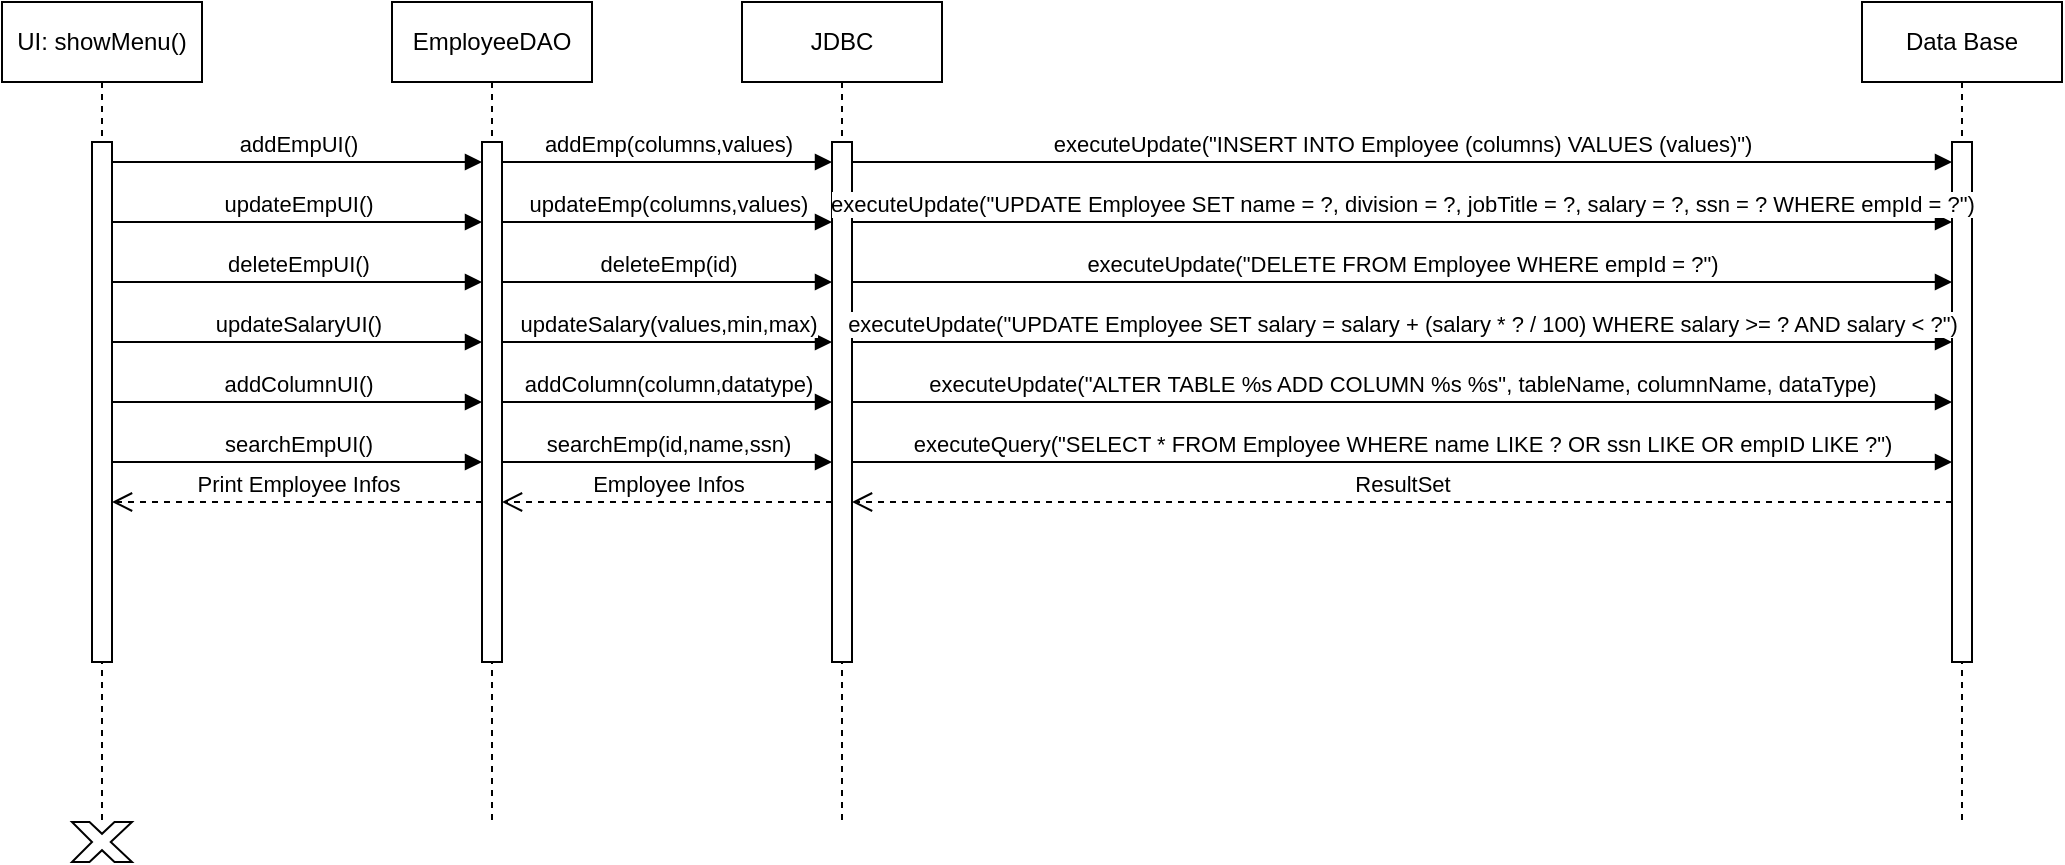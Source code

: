 <mxfile version="24.7.1" type="github">
  <diagram name="Page-1" id="2YBvvXClWsGukQMizWep">
    <mxGraphModel dx="830" dy="445" grid="1" gridSize="10" guides="1" tooltips="1" connect="1" arrows="1" fold="1" page="1" pageScale="1" pageWidth="850" pageHeight="1100" math="0" shadow="0">
      <root>
        <mxCell id="0" />
        <mxCell id="1" parent="0" />
        <mxCell id="aM9ryv3xv72pqoxQDRHE-1" value="UI: showMenu()" style="shape=umlLifeline;perimeter=lifelinePerimeter;whiteSpace=wrap;html=1;container=0;dropTarget=0;collapsible=0;recursiveResize=0;outlineConnect=0;portConstraint=eastwest;newEdgeStyle={&quot;edgeStyle&quot;:&quot;elbowEdgeStyle&quot;,&quot;elbow&quot;:&quot;vertical&quot;,&quot;curved&quot;:0,&quot;rounded&quot;:0};" parent="1" vertex="1">
          <mxGeometry x="10" y="30" width="100" height="410" as="geometry" />
        </mxCell>
        <mxCell id="aM9ryv3xv72pqoxQDRHE-2" value="" style="html=1;points=[];perimeter=orthogonalPerimeter;outlineConnect=0;targetShapes=umlLifeline;portConstraint=eastwest;newEdgeStyle={&quot;edgeStyle&quot;:&quot;elbowEdgeStyle&quot;,&quot;elbow&quot;:&quot;vertical&quot;,&quot;curved&quot;:0,&quot;rounded&quot;:0};" parent="aM9ryv3xv72pqoxQDRHE-1" vertex="1">
          <mxGeometry x="45" y="70" width="10" height="260" as="geometry" />
        </mxCell>
        <mxCell id="aM9ryv3xv72pqoxQDRHE-8" value="Employee Infos" style="html=1;verticalAlign=bottom;endArrow=open;dashed=1;endSize=8;edgeStyle=elbowEdgeStyle;elbow=vertical;curved=0;rounded=0;" parent="1" edge="1">
          <mxGeometry x="0.001" relative="1" as="geometry">
            <mxPoint x="260" y="280" as="targetPoint" />
            <Array as="points">
              <mxPoint x="335" y="280" />
            </Array>
            <mxPoint x="425" y="280" as="sourcePoint" />
            <mxPoint as="offset" />
          </mxGeometry>
        </mxCell>
        <mxCell id="9l75EntxXl0DtqPnIjqQ-10" value="addEmpUI()" style="html=1;verticalAlign=bottom;endArrow=block;edgeStyle=elbowEdgeStyle;elbow=vertical;curved=0;rounded=0;" parent="1" source="aM9ryv3xv72pqoxQDRHE-2" target="9l75EntxXl0DtqPnIjqQ-12" edge="1">
          <mxGeometry relative="1" as="geometry">
            <mxPoint x="70" y="110" as="sourcePoint" />
            <Array as="points">
              <mxPoint x="150" y="110" />
            </Array>
            <mxPoint x="195" y="110" as="targetPoint" />
          </mxGeometry>
        </mxCell>
        <mxCell id="9l75EntxXl0DtqPnIjqQ-11" value="EmployeeDAO" style="shape=umlLifeline;perimeter=lifelinePerimeter;whiteSpace=wrap;html=1;container=0;dropTarget=0;collapsible=0;recursiveResize=0;outlineConnect=0;portConstraint=eastwest;newEdgeStyle={&quot;edgeStyle&quot;:&quot;elbowEdgeStyle&quot;,&quot;elbow&quot;:&quot;vertical&quot;,&quot;curved&quot;:0,&quot;rounded&quot;:0};" parent="1" vertex="1">
          <mxGeometry x="205" y="30" width="100" height="410" as="geometry" />
        </mxCell>
        <mxCell id="9l75EntxXl0DtqPnIjqQ-12" value="" style="html=1;points=[];perimeter=orthogonalPerimeter;outlineConnect=0;targetShapes=umlLifeline;portConstraint=eastwest;newEdgeStyle={&quot;edgeStyle&quot;:&quot;elbowEdgeStyle&quot;,&quot;elbow&quot;:&quot;vertical&quot;,&quot;curved&quot;:0,&quot;rounded&quot;:0};" parent="9l75EntxXl0DtqPnIjqQ-11" vertex="1">
          <mxGeometry x="45" y="70" width="10" height="260" as="geometry" />
        </mxCell>
        <mxCell id="9l75EntxXl0DtqPnIjqQ-13" value="updateEmpUI()" style="html=1;verticalAlign=bottom;endArrow=block;edgeStyle=elbowEdgeStyle;elbow=vertical;curved=0;rounded=0;" parent="1" edge="1">
          <mxGeometry relative="1" as="geometry">
            <mxPoint x="65" y="140" as="sourcePoint" />
            <Array as="points">
              <mxPoint x="155" y="140" />
            </Array>
            <mxPoint x="250" y="140" as="targetPoint" />
          </mxGeometry>
        </mxCell>
        <mxCell id="9l75EntxXl0DtqPnIjqQ-14" value="deleteEmpUI()" style="html=1;verticalAlign=bottom;endArrow=block;edgeStyle=elbowEdgeStyle;elbow=vertical;curved=0;rounded=0;" parent="1" edge="1">
          <mxGeometry relative="1" as="geometry">
            <mxPoint x="65" y="170" as="sourcePoint" />
            <Array as="points">
              <mxPoint x="160" y="170" />
            </Array>
            <mxPoint x="250" y="170" as="targetPoint" />
            <mxPoint as="offset" />
          </mxGeometry>
        </mxCell>
        <mxCell id="9l75EntxXl0DtqPnIjqQ-15" value="searchEmpUI()" style="html=1;verticalAlign=bottom;endArrow=block;edgeStyle=elbowEdgeStyle;elbow=vertical;curved=0;rounded=0;" parent="1" edge="1">
          <mxGeometry relative="1" as="geometry">
            <mxPoint x="65" y="260" as="sourcePoint" />
            <Array as="points">
              <mxPoint x="165" y="260" />
            </Array>
            <mxPoint x="250" y="260" as="targetPoint" />
            <mxPoint as="offset" />
          </mxGeometry>
        </mxCell>
        <mxCell id="9l75EntxXl0DtqPnIjqQ-17" value="updateSalaryUI()" style="html=1;verticalAlign=bottom;endArrow=block;edgeStyle=elbowEdgeStyle;elbow=vertical;curved=0;rounded=0;" parent="1" edge="1">
          <mxGeometry relative="1" as="geometry">
            <mxPoint x="65" y="200" as="sourcePoint" />
            <Array as="points">
              <mxPoint x="175" y="200" />
            </Array>
            <mxPoint x="250" y="200" as="targetPoint" />
            <mxPoint as="offset" />
          </mxGeometry>
        </mxCell>
        <mxCell id="9l75EntxXl0DtqPnIjqQ-18" value="addColumnUI()" style="html=1;verticalAlign=bottom;endArrow=block;edgeStyle=elbowEdgeStyle;elbow=vertical;curved=0;rounded=0;" parent="1" edge="1">
          <mxGeometry relative="1" as="geometry">
            <mxPoint x="65" y="230" as="sourcePoint" />
            <Array as="points">
              <mxPoint x="185" y="230" />
            </Array>
            <mxPoint x="250" y="230" as="targetPoint" />
            <mxPoint as="offset" />
          </mxGeometry>
        </mxCell>
        <mxCell id="9l75EntxXl0DtqPnIjqQ-24" value="addEmp(columns,values)" style="html=1;verticalAlign=bottom;endArrow=block;edgeStyle=elbowEdgeStyle;elbow=vertical;curved=0;rounded=0;" parent="1" source="9l75EntxXl0DtqPnIjqQ-12" target="9l75EntxXl0DtqPnIjqQ-34" edge="1">
          <mxGeometry relative="1" as="geometry">
            <mxPoint x="210" y="110" as="sourcePoint" />
            <Array as="points">
              <mxPoint x="295" y="110" />
            </Array>
            <mxPoint x="340" y="110" as="targetPoint" />
          </mxGeometry>
        </mxCell>
        <mxCell id="9l75EntxXl0DtqPnIjqQ-25" value="updateEmp(columns,values)" style="html=1;verticalAlign=bottom;endArrow=block;edgeStyle=elbowEdgeStyle;elbow=vertical;curved=0;rounded=0;" parent="1" edge="1">
          <mxGeometry relative="1" as="geometry">
            <mxPoint x="260" y="140" as="sourcePoint" />
            <Array as="points">
              <mxPoint x="300" y="140" />
            </Array>
            <mxPoint x="425" y="140" as="targetPoint" />
          </mxGeometry>
        </mxCell>
        <mxCell id="9l75EntxXl0DtqPnIjqQ-26" value="deleteEmp(id)" style="html=1;verticalAlign=bottom;endArrow=block;edgeStyle=elbowEdgeStyle;elbow=vertical;curved=0;rounded=0;" parent="1" edge="1">
          <mxGeometry relative="1" as="geometry">
            <mxPoint x="260" y="170" as="sourcePoint" />
            <Array as="points">
              <mxPoint x="305" y="170" />
            </Array>
            <mxPoint x="425" y="170" as="targetPoint" />
            <mxPoint as="offset" />
          </mxGeometry>
        </mxCell>
        <mxCell id="9l75EntxXl0DtqPnIjqQ-27" value="searchEmp(id,name,ssn)" style="html=1;verticalAlign=bottom;endArrow=block;edgeStyle=elbowEdgeStyle;elbow=vertical;curved=0;rounded=0;" parent="1" edge="1">
          <mxGeometry relative="1" as="geometry">
            <mxPoint x="260" y="260" as="sourcePoint" />
            <Array as="points">
              <mxPoint x="310" y="260" />
            </Array>
            <mxPoint x="425" y="260" as="targetPoint" />
            <mxPoint as="offset" />
          </mxGeometry>
        </mxCell>
        <mxCell id="9l75EntxXl0DtqPnIjqQ-28" value="updateSalary(values,min,max)" style="html=1;verticalAlign=bottom;endArrow=block;edgeStyle=elbowEdgeStyle;elbow=vertical;curved=0;rounded=0;" parent="1" edge="1">
          <mxGeometry relative="1" as="geometry">
            <mxPoint x="260" y="200" as="sourcePoint" />
            <Array as="points">
              <mxPoint x="320" y="200" />
            </Array>
            <mxPoint x="425" y="200" as="targetPoint" />
            <mxPoint as="offset" />
          </mxGeometry>
        </mxCell>
        <mxCell id="9l75EntxXl0DtqPnIjqQ-29" value="addColumn(column,datatype)" style="html=1;verticalAlign=bottom;endArrow=block;edgeStyle=elbowEdgeStyle;elbow=vertical;curved=0;rounded=0;" parent="1" edge="1">
          <mxGeometry relative="1" as="geometry">
            <mxPoint x="260" y="230" as="sourcePoint" />
            <Array as="points">
              <mxPoint x="330" y="230" />
            </Array>
            <mxPoint x="425" y="230" as="targetPoint" />
            <mxPoint as="offset" />
          </mxGeometry>
        </mxCell>
        <mxCell id="9l75EntxXl0DtqPnIjqQ-33" value="JDBC" style="shape=umlLifeline;perimeter=lifelinePerimeter;whiteSpace=wrap;html=1;container=0;dropTarget=0;collapsible=0;recursiveResize=0;outlineConnect=0;portConstraint=eastwest;newEdgeStyle={&quot;edgeStyle&quot;:&quot;elbowEdgeStyle&quot;,&quot;elbow&quot;:&quot;vertical&quot;,&quot;curved&quot;:0,&quot;rounded&quot;:0};" parent="1" vertex="1">
          <mxGeometry x="380" y="30" width="100" height="410" as="geometry" />
        </mxCell>
        <mxCell id="9l75EntxXl0DtqPnIjqQ-34" value="" style="html=1;points=[];perimeter=orthogonalPerimeter;outlineConnect=0;targetShapes=umlLifeline;portConstraint=eastwest;newEdgeStyle={&quot;edgeStyle&quot;:&quot;elbowEdgeStyle&quot;,&quot;elbow&quot;:&quot;vertical&quot;,&quot;curved&quot;:0,&quot;rounded&quot;:0};" parent="9l75EntxXl0DtqPnIjqQ-33" vertex="1">
          <mxGeometry x="45" y="70" width="10" height="260" as="geometry" />
        </mxCell>
        <mxCell id="9l75EntxXl0DtqPnIjqQ-35" value="Print Employee Infos" style="html=1;verticalAlign=bottom;endArrow=open;dashed=1;endSize=8;edgeStyle=elbowEdgeStyle;elbow=vertical;curved=0;rounded=0;" parent="1" edge="1">
          <mxGeometry x="0.001" relative="1" as="geometry">
            <mxPoint x="65" y="280" as="targetPoint" />
            <Array as="points">
              <mxPoint x="145" y="280" />
            </Array>
            <mxPoint x="250" y="280" as="sourcePoint" />
            <mxPoint as="offset" />
          </mxGeometry>
        </mxCell>
        <mxCell id="9l75EntxXl0DtqPnIjqQ-36" value="Data Base" style="shape=umlLifeline;perimeter=lifelinePerimeter;whiteSpace=wrap;html=1;container=0;dropTarget=0;collapsible=0;recursiveResize=0;outlineConnect=0;portConstraint=eastwest;newEdgeStyle={&quot;edgeStyle&quot;:&quot;elbowEdgeStyle&quot;,&quot;elbow&quot;:&quot;vertical&quot;,&quot;curved&quot;:0,&quot;rounded&quot;:0};size=40;" parent="1" vertex="1">
          <mxGeometry x="940" y="30" width="100" height="410" as="geometry" />
        </mxCell>
        <mxCell id="9l75EntxXl0DtqPnIjqQ-37" value="" style="html=1;points=[];perimeter=orthogonalPerimeter;outlineConnect=0;targetShapes=umlLifeline;portConstraint=eastwest;newEdgeStyle={&quot;edgeStyle&quot;:&quot;elbowEdgeStyle&quot;,&quot;elbow&quot;:&quot;vertical&quot;,&quot;curved&quot;:0,&quot;rounded&quot;:0};" parent="9l75EntxXl0DtqPnIjqQ-36" vertex="1">
          <mxGeometry x="45" y="70" width="10" height="260" as="geometry" />
        </mxCell>
        <mxCell id="9l75EntxXl0DtqPnIjqQ-38" value="executeQuery(&quot;SELECT * FROM Employee WHERE name LIKE ? OR ssn LIKE OR empID LIKE ?&quot;)" style="html=1;verticalAlign=bottom;endArrow=block;edgeStyle=elbowEdgeStyle;elbow=vertical;curved=0;rounded=0;" parent="1" target="9l75EntxXl0DtqPnIjqQ-37" edge="1">
          <mxGeometry relative="1" as="geometry">
            <mxPoint x="435" y="260" as="sourcePoint" />
            <Array as="points">
              <mxPoint x="475" y="260" />
            </Array>
            <mxPoint x="965" y="260" as="targetPoint" />
          </mxGeometry>
        </mxCell>
        <mxCell id="9l75EntxXl0DtqPnIjqQ-39" value="ResultSet" style="html=1;verticalAlign=bottom;endArrow=open;dashed=1;endSize=8;edgeStyle=elbowEdgeStyle;elbow=vertical;curved=0;rounded=0;" parent="1" source="9l75EntxXl0DtqPnIjqQ-37" edge="1">
          <mxGeometry x="0.001" relative="1" as="geometry">
            <mxPoint x="435" y="280" as="targetPoint" />
            <Array as="points">
              <mxPoint x="525" y="280" />
            </Array>
            <mxPoint x="965" y="280" as="sourcePoint" />
            <mxPoint as="offset" />
          </mxGeometry>
        </mxCell>
        <mxCell id="PRb0J0y05ek1-gk4vMGP-1" value="executeUpdate(&quot;INSERT INTO Employee (columns) VALUES (values)&quot;)" style="html=1;verticalAlign=bottom;endArrow=block;edgeStyle=elbowEdgeStyle;elbow=vertical;curved=0;rounded=0;" parent="1" source="9l75EntxXl0DtqPnIjqQ-34" target="9l75EntxXl0DtqPnIjqQ-37" edge="1">
          <mxGeometry relative="1" as="geometry">
            <mxPoint x="440" y="110" as="sourcePoint" />
            <Array as="points">
              <mxPoint x="480" y="110" />
            </Array>
            <mxPoint x="960" y="110" as="targetPoint" />
          </mxGeometry>
        </mxCell>
        <mxCell id="PRb0J0y05ek1-gk4vMGP-2" value="executeUpdate(&quot;UPDATE Employee SET name = ?, division = ?, jobTitle = ?, salary = ?, ssn = ? WHERE empId = ?&quot;)" style="html=1;verticalAlign=bottom;endArrow=block;edgeStyle=elbowEdgeStyle;elbow=vertical;curved=0;rounded=0;" parent="1" target="9l75EntxXl0DtqPnIjqQ-37" edge="1">
          <mxGeometry relative="1" as="geometry">
            <mxPoint x="435" y="140" as="sourcePoint" />
            <Array as="points">
              <mxPoint x="485" y="140" />
            </Array>
            <mxPoint x="965" y="140" as="targetPoint" />
          </mxGeometry>
        </mxCell>
        <mxCell id="PRb0J0y05ek1-gk4vMGP-3" value="executeUpdate(&quot;DELETE FROM Employee WHERE empId = ?&quot;)" style="html=1;verticalAlign=bottom;endArrow=block;edgeStyle=elbowEdgeStyle;elbow=vertical;curved=0;rounded=0;" parent="1" target="9l75EntxXl0DtqPnIjqQ-37" edge="1">
          <mxGeometry relative="1" as="geometry">
            <mxPoint x="435" y="170" as="sourcePoint" />
            <Array as="points">
              <mxPoint x="490" y="170" />
            </Array>
            <mxPoint x="965" y="170" as="targetPoint" />
          </mxGeometry>
        </mxCell>
        <mxCell id="PRb0J0y05ek1-gk4vMGP-4" value="executeUpdate(&quot;UPDATE Employee SET salary = salary + (salary * ? / 100) WHERE salary &amp;gt;= ? AND salary &amp;lt; ?&quot;)" style="html=1;verticalAlign=bottom;endArrow=block;edgeStyle=elbowEdgeStyle;elbow=vertical;curved=0;rounded=0;" parent="1" target="9l75EntxXl0DtqPnIjqQ-37" edge="1">
          <mxGeometry relative="1" as="geometry">
            <mxPoint x="435" y="200" as="sourcePoint" />
            <Array as="points">
              <mxPoint x="500" y="200" />
            </Array>
            <mxPoint x="970" y="200" as="targetPoint" />
          </mxGeometry>
        </mxCell>
        <mxCell id="PRb0J0y05ek1-gk4vMGP-5" value="executeUpdate(&quot;ALTER TABLE %s ADD COLUMN %s %s&quot;, tableName, columnName, dataType)" style="html=1;verticalAlign=bottom;endArrow=block;edgeStyle=elbowEdgeStyle;elbow=vertical;curved=0;rounded=0;" parent="1" target="9l75EntxXl0DtqPnIjqQ-37" edge="1">
          <mxGeometry relative="1" as="geometry">
            <mxPoint x="435" y="230" as="sourcePoint" />
            <Array as="points">
              <mxPoint x="505" y="230" />
            </Array>
            <mxPoint x="965" y="230" as="targetPoint" />
          </mxGeometry>
        </mxCell>
        <mxCell id="PRb0J0y05ek1-gk4vMGP-6" value="" style="verticalLabelPosition=bottom;verticalAlign=top;html=1;shape=mxgraph.basic.x" parent="1" vertex="1">
          <mxGeometry x="45" y="440" width="30" height="20" as="geometry" />
        </mxCell>
      </root>
    </mxGraphModel>
  </diagram>
</mxfile>
